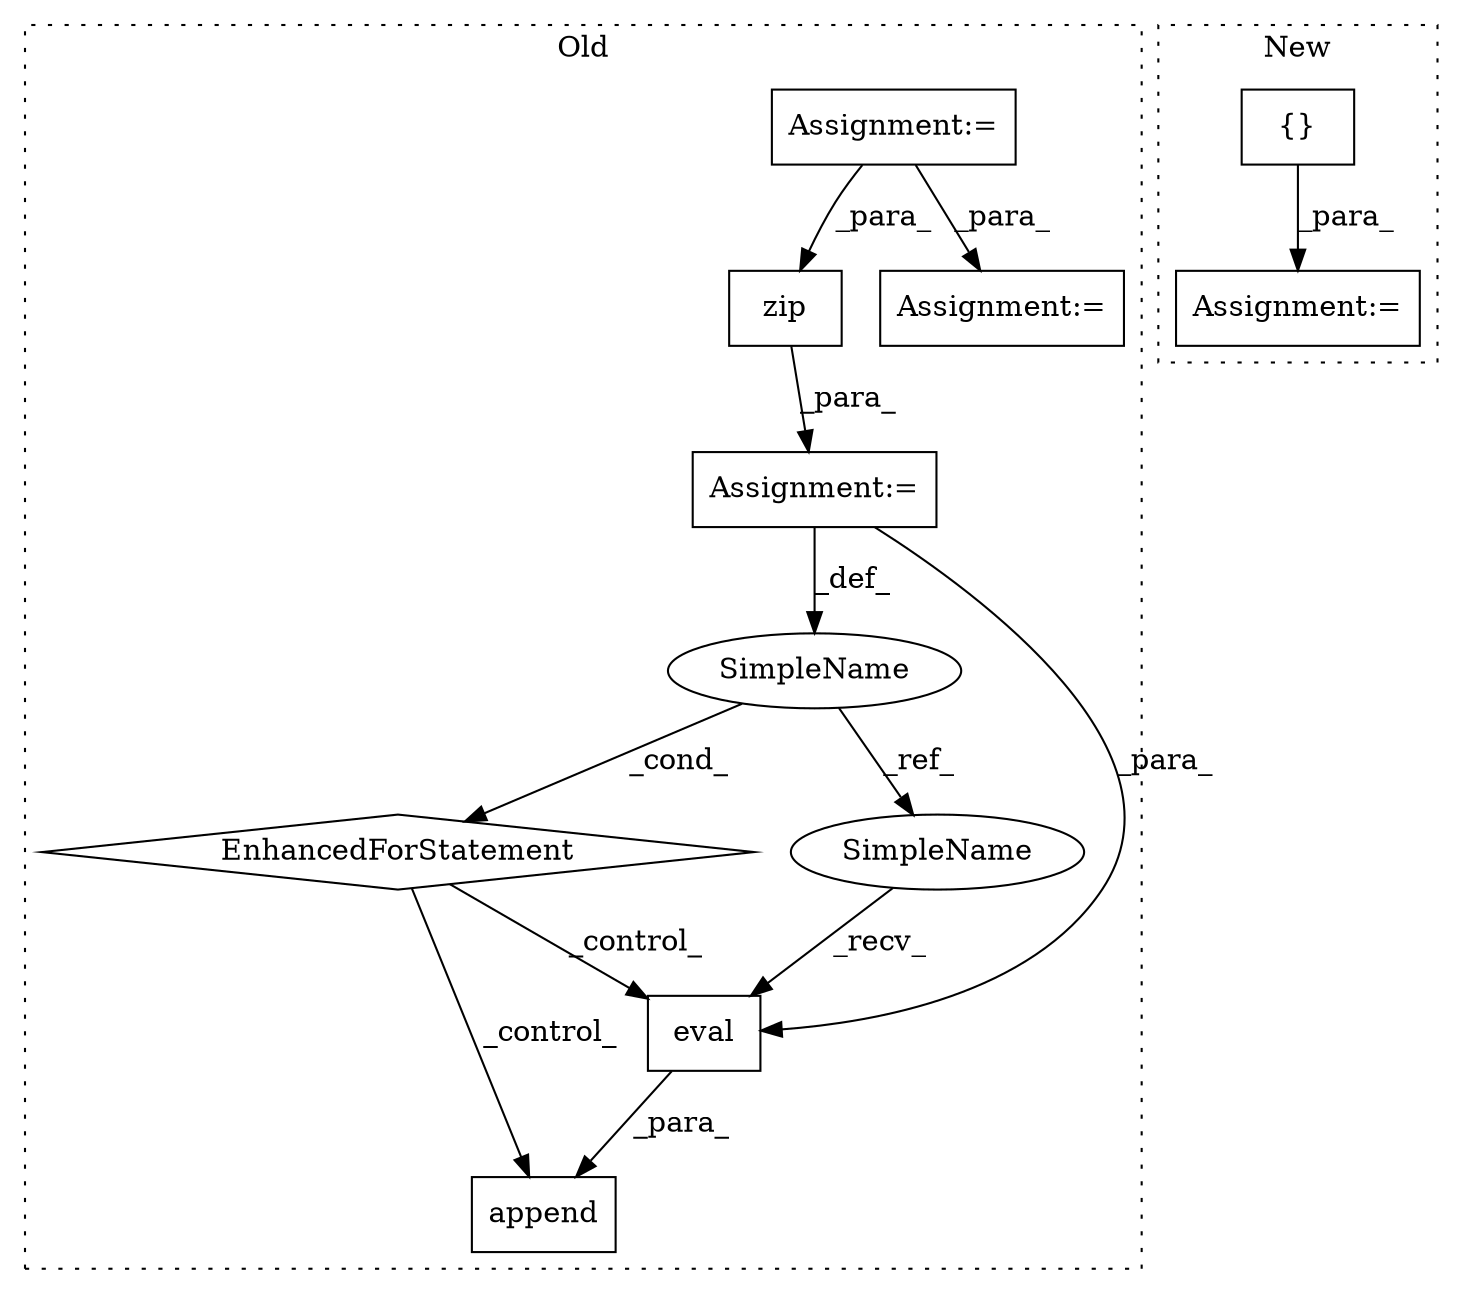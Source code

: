 digraph G {
subgraph cluster0 {
1 [label="zip" a="32" s="41633,41652" l="4,1" shape="box"];
4 [label="Assignment:=" a="7" s="41554,41653" l="67,2" shape="box"];
5 [label="EnhancedForStatement" a="70" s="41554,41653" l="67,2" shape="diamond"];
6 [label="Assignment:=" a="7" s="41406" l="12" shape="box"];
7 [label="Assignment:=" a="7" s="42650,42759" l="67,2" shape="box"];
8 [label="SimpleName" a="42" s="41629" l="1" shape="ellipse"];
9 [label="eval" a="32" s="41679,41700" l="5,1" shape="box"];
10 [label="append" a="32" s="41670,41701" l="7,1" shape="box"];
11 [label="SimpleName" a="42" s="41677" l="1" shape="ellipse"];
label = "Old";
style="dotted";
}
subgraph cluster1 {
2 [label="{}" a="4" s="36749,36772" l="1,1" shape="box"];
3 [label="Assignment:=" a="7" s="36697" l="1" shape="box"];
label = "New";
style="dotted";
}
1 -> 4 [label="_para_"];
2 -> 3 [label="_para_"];
4 -> 8 [label="_def_"];
4 -> 9 [label="_para_"];
5 -> 10 [label="_control_"];
5 -> 9 [label="_control_"];
6 -> 7 [label="_para_"];
6 -> 1 [label="_para_"];
8 -> 11 [label="_ref_"];
8 -> 5 [label="_cond_"];
9 -> 10 [label="_para_"];
11 -> 9 [label="_recv_"];
}